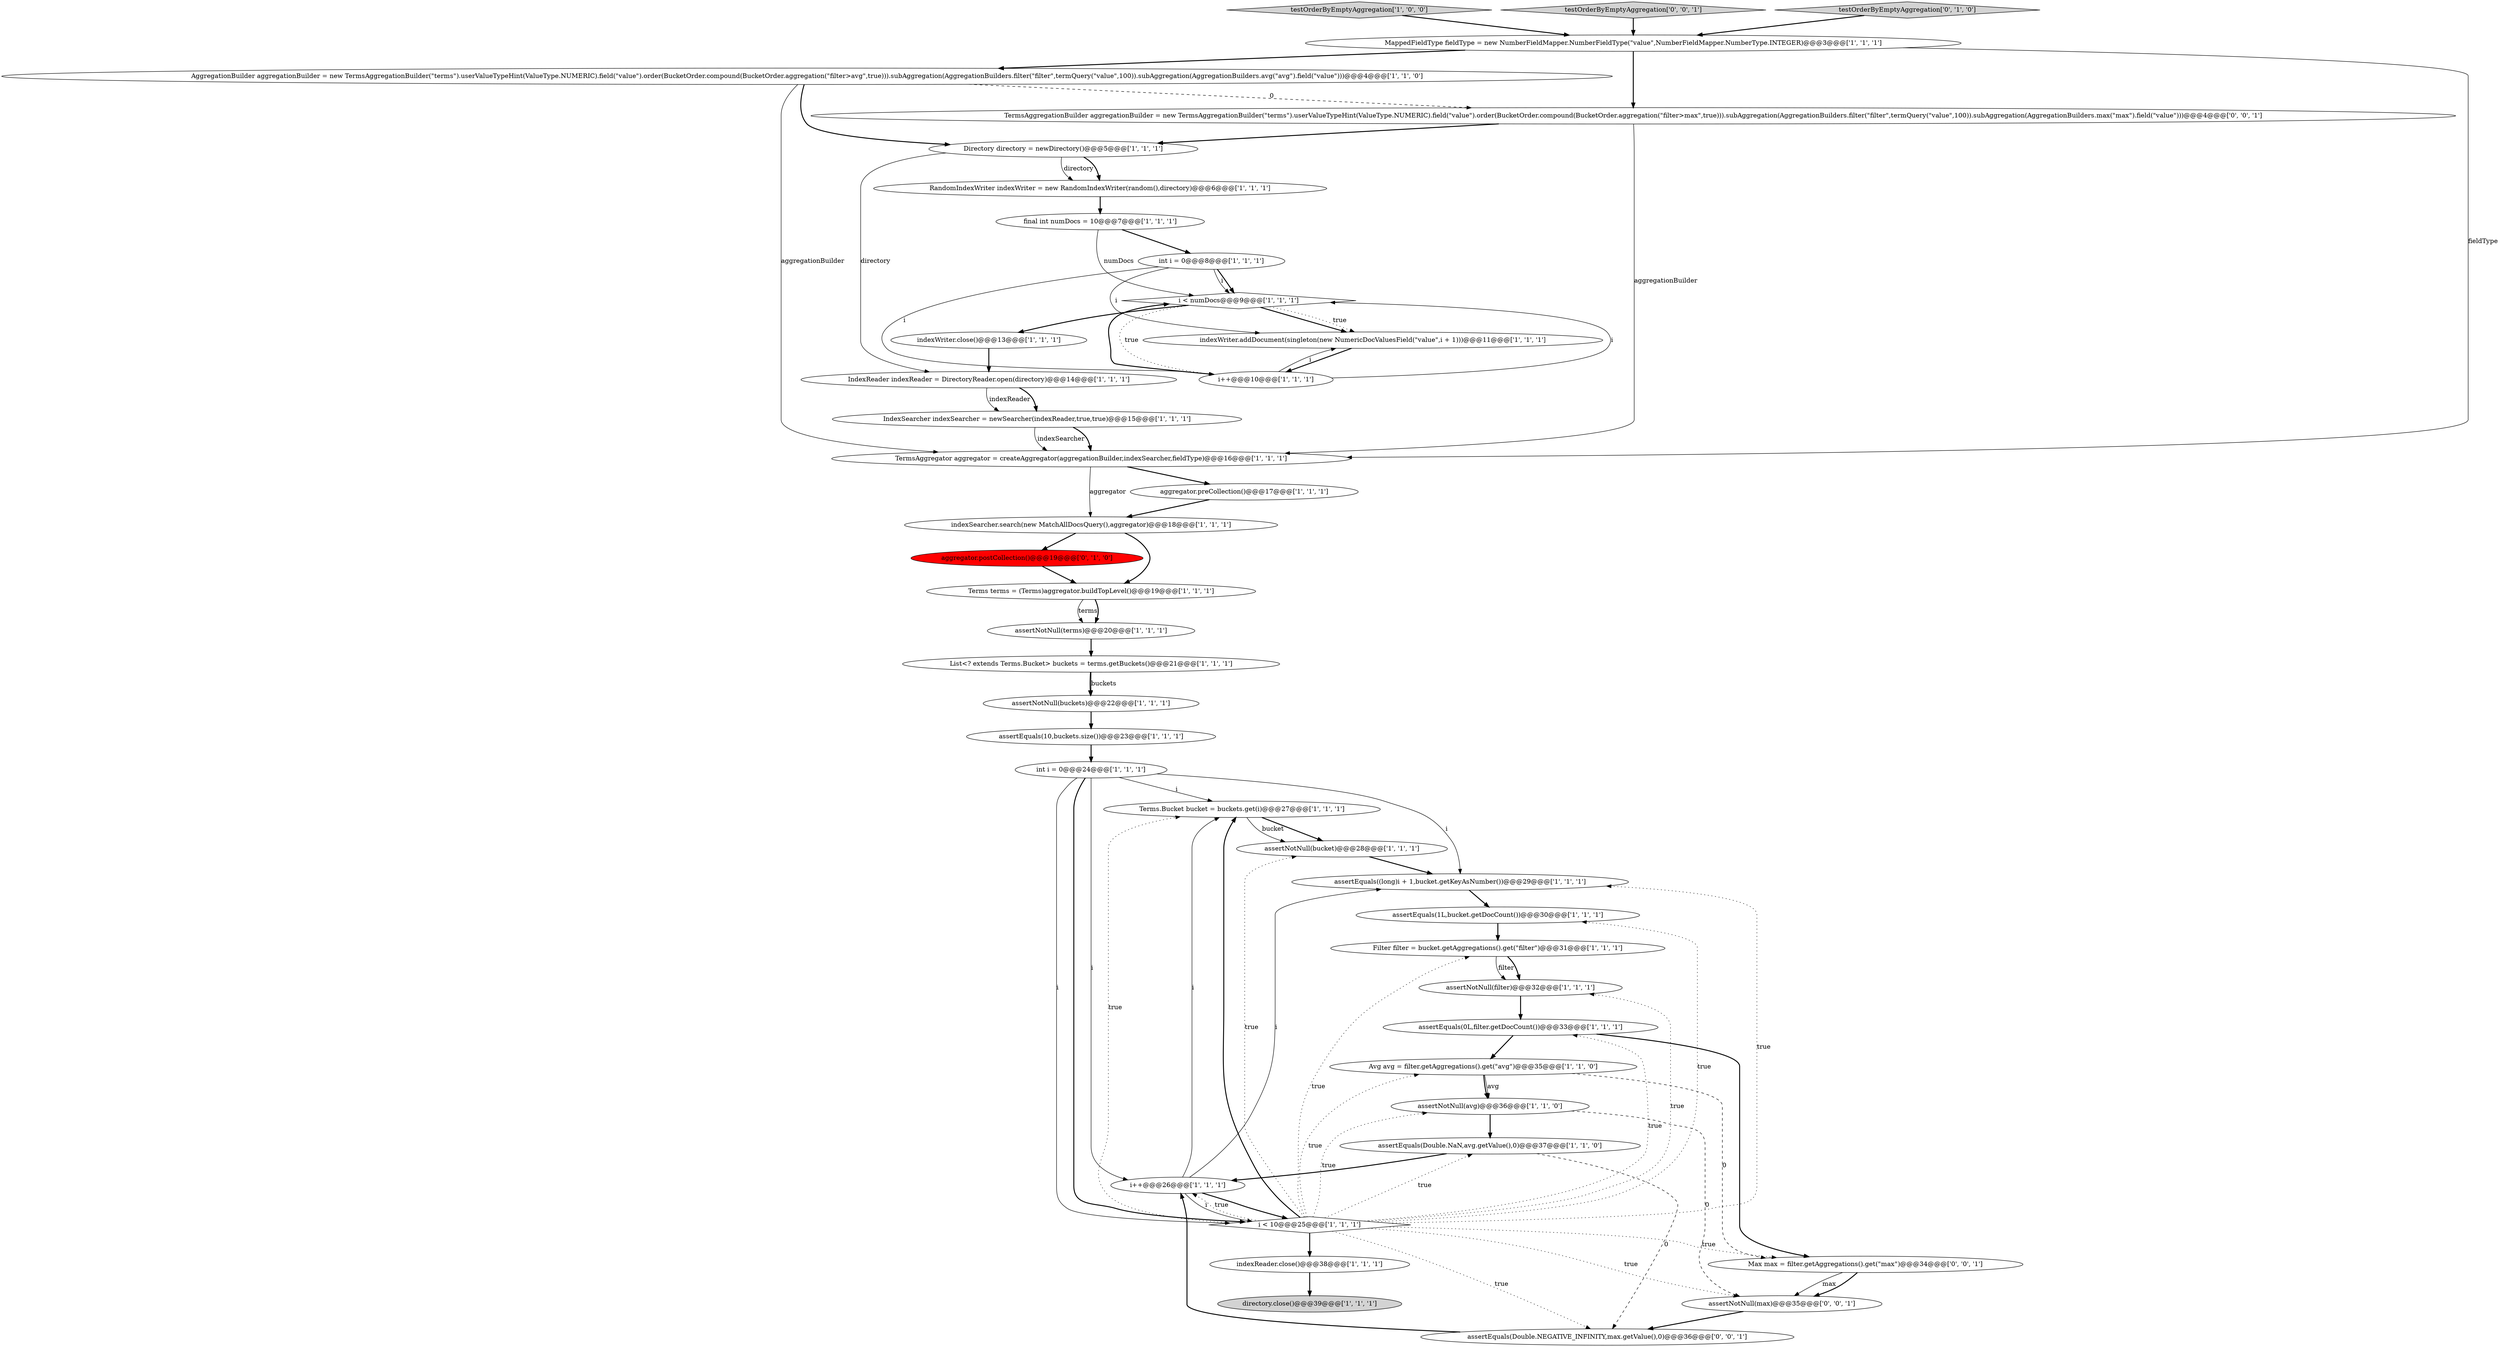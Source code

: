 digraph {
27 [style = filled, label = "testOrderByEmptyAggregation['1', '0', '0']", fillcolor = lightgray, shape = diamond image = "AAA0AAABBB1BBB"];
3 [style = filled, label = "Terms terms = (Terms)aggregator.buildTopLevel()@@@19@@@['1', '1', '1']", fillcolor = white, shape = ellipse image = "AAA0AAABBB1BBB"];
25 [style = filled, label = "Terms.Bucket bucket = buckets.get(i)@@@27@@@['1', '1', '1']", fillcolor = white, shape = ellipse image = "AAA0AAABBB1BBB"];
24 [style = filled, label = "Directory directory = newDirectory()@@@5@@@['1', '1', '1']", fillcolor = white, shape = ellipse image = "AAA0AAABBB1BBB"];
37 [style = filled, label = "aggregator.postCollection()@@@19@@@['0', '1', '0']", fillcolor = red, shape = ellipse image = "AAA1AAABBB2BBB"];
31 [style = filled, label = "indexWriter.addDocument(singleton(new NumericDocValuesField(\"value\",i + 1)))@@@11@@@['1', '1', '1']", fillcolor = white, shape = ellipse image = "AAA0AAABBB1BBB"];
1 [style = filled, label = "indexSearcher.search(new MatchAllDocsQuery(),aggregator)@@@18@@@['1', '1', '1']", fillcolor = white, shape = ellipse image = "AAA0AAABBB1BBB"];
34 [style = filled, label = "indexReader.close()@@@38@@@['1', '1', '1']", fillcolor = white, shape = ellipse image = "AAA0AAABBB1BBB"];
17 [style = filled, label = "assertEquals((long)i + 1,bucket.getKeyAsNumber())@@@29@@@['1', '1', '1']", fillcolor = white, shape = ellipse image = "AAA0AAABBB1BBB"];
23 [style = filled, label = "IndexReader indexReader = DirectoryReader.open(directory)@@@14@@@['1', '1', '1']", fillcolor = white, shape = ellipse image = "AAA0AAABBB1BBB"];
14 [style = filled, label = "assertNotNull(filter)@@@32@@@['1', '1', '1']", fillcolor = white, shape = ellipse image = "AAA0AAABBB1BBB"];
40 [style = filled, label = "TermsAggregationBuilder aggregationBuilder = new TermsAggregationBuilder(\"terms\").userValueTypeHint(ValueType.NUMERIC).field(\"value\").order(BucketOrder.compound(BucketOrder.aggregation(\"filter>max\",true))).subAggregation(AggregationBuilders.filter(\"filter\",termQuery(\"value\",100)).subAggregation(AggregationBuilders.max(\"max\").field(\"value\")))@@@4@@@['0', '0', '1']", fillcolor = white, shape = ellipse image = "AAA0AAABBB3BBB"];
30 [style = filled, label = "i < numDocs@@@9@@@['1', '1', '1']", fillcolor = white, shape = diamond image = "AAA0AAABBB1BBB"];
8 [style = filled, label = "assertEquals(1L,bucket.getDocCount())@@@30@@@['1', '1', '1']", fillcolor = white, shape = ellipse image = "AAA0AAABBB1BBB"];
20 [style = filled, label = "int i = 0@@@24@@@['1', '1', '1']", fillcolor = white, shape = ellipse image = "AAA0AAABBB1BBB"];
29 [style = filled, label = "assertEquals(Double.NaN,avg.getValue(),0)@@@37@@@['1', '1', '0']", fillcolor = white, shape = ellipse image = "AAA0AAABBB1BBB"];
11 [style = filled, label = "directory.close()@@@39@@@['1', '1', '1']", fillcolor = lightgray, shape = ellipse image = "AAA0AAABBB1BBB"];
12 [style = filled, label = "MappedFieldType fieldType = new NumberFieldMapper.NumberFieldType(\"value\",NumberFieldMapper.NumberType.INTEGER)@@@3@@@['1', '1', '1']", fillcolor = white, shape = ellipse image = "AAA0AAABBB1BBB"];
19 [style = filled, label = "TermsAggregator aggregator = createAggregator(aggregationBuilder,indexSearcher,fieldType)@@@16@@@['1', '1', '1']", fillcolor = white, shape = ellipse image = "AAA0AAABBB1BBB"];
10 [style = filled, label = "assertEquals(0L,filter.getDocCount())@@@33@@@['1', '1', '1']", fillcolor = white, shape = ellipse image = "AAA0AAABBB1BBB"];
13 [style = filled, label = "assertNotNull(terms)@@@20@@@['1', '1', '1']", fillcolor = white, shape = ellipse image = "AAA0AAABBB1BBB"];
15 [style = filled, label = "Filter filter = bucket.getAggregations().get(\"filter\")@@@31@@@['1', '1', '1']", fillcolor = white, shape = ellipse image = "AAA0AAABBB1BBB"];
4 [style = filled, label = "RandomIndexWriter indexWriter = new RandomIndexWriter(random(),directory)@@@6@@@['1', '1', '1']", fillcolor = white, shape = ellipse image = "AAA0AAABBB1BBB"];
16 [style = filled, label = "assertEquals(10,buckets.size())@@@23@@@['1', '1', '1']", fillcolor = white, shape = ellipse image = "AAA0AAABBB1BBB"];
6 [style = filled, label = "i < 10@@@25@@@['1', '1', '1']", fillcolor = white, shape = diamond image = "AAA0AAABBB1BBB"];
0 [style = filled, label = "Avg avg = filter.getAggregations().get(\"avg\")@@@35@@@['1', '1', '0']", fillcolor = white, shape = ellipse image = "AAA0AAABBB1BBB"];
9 [style = filled, label = "int i = 0@@@8@@@['1', '1', '1']", fillcolor = white, shape = ellipse image = "AAA0AAABBB1BBB"];
26 [style = filled, label = "IndexSearcher indexSearcher = newSearcher(indexReader,true,true)@@@15@@@['1', '1', '1']", fillcolor = white, shape = ellipse image = "AAA0AAABBB1BBB"];
18 [style = filled, label = "AggregationBuilder aggregationBuilder = new TermsAggregationBuilder(\"terms\").userValueTypeHint(ValueType.NUMERIC).field(\"value\").order(BucketOrder.compound(BucketOrder.aggregation(\"filter>avg\",true))).subAggregation(AggregationBuilders.filter(\"filter\",termQuery(\"value\",100)).subAggregation(AggregationBuilders.avg(\"avg\").field(\"value\")))@@@4@@@['1', '1', '0']", fillcolor = white, shape = ellipse image = "AAA0AAABBB1BBB"];
7 [style = filled, label = "i++@@@26@@@['1', '1', '1']", fillcolor = white, shape = ellipse image = "AAA0AAABBB1BBB"];
33 [style = filled, label = "assertNotNull(bucket)@@@28@@@['1', '1', '1']", fillcolor = white, shape = ellipse image = "AAA0AAABBB1BBB"];
5 [style = filled, label = "assertNotNull(buckets)@@@22@@@['1', '1', '1']", fillcolor = white, shape = ellipse image = "AAA0AAABBB1BBB"];
32 [style = filled, label = "aggregator.preCollection()@@@17@@@['1', '1', '1']", fillcolor = white, shape = ellipse image = "AAA0AAABBB1BBB"];
21 [style = filled, label = "List<? extends Terms.Bucket> buckets = terms.getBuckets()@@@21@@@['1', '1', '1']", fillcolor = white, shape = ellipse image = "AAA0AAABBB1BBB"];
2 [style = filled, label = "assertNotNull(avg)@@@36@@@['1', '1', '0']", fillcolor = white, shape = ellipse image = "AAA0AAABBB1BBB"];
41 [style = filled, label = "Max max = filter.getAggregations().get(\"max\")@@@34@@@['0', '0', '1']", fillcolor = white, shape = ellipse image = "AAA0AAABBB3BBB"];
39 [style = filled, label = "testOrderByEmptyAggregation['0', '0', '1']", fillcolor = lightgray, shape = diamond image = "AAA0AAABBB3BBB"];
22 [style = filled, label = "final int numDocs = 10@@@7@@@['1', '1', '1']", fillcolor = white, shape = ellipse image = "AAA0AAABBB1BBB"];
35 [style = filled, label = "i++@@@10@@@['1', '1', '1']", fillcolor = white, shape = ellipse image = "AAA0AAABBB1BBB"];
42 [style = filled, label = "assertNotNull(max)@@@35@@@['0', '0', '1']", fillcolor = white, shape = ellipse image = "AAA0AAABBB3BBB"];
38 [style = filled, label = "assertEquals(Double.NEGATIVE_INFINITY,max.getValue(),0)@@@36@@@['0', '0', '1']", fillcolor = white, shape = ellipse image = "AAA0AAABBB3BBB"];
28 [style = filled, label = "indexWriter.close()@@@13@@@['1', '1', '1']", fillcolor = white, shape = ellipse image = "AAA0AAABBB1BBB"];
36 [style = filled, label = "testOrderByEmptyAggregation['0', '1', '0']", fillcolor = lightgray, shape = diamond image = "AAA0AAABBB2BBB"];
2->42 [style = dashed, label="0"];
9->30 [style = solid, label="i"];
25->33 [style = bold, label=""];
12->19 [style = solid, label="fieldType"];
15->14 [style = solid, label="filter"];
24->23 [style = solid, label="directory"];
36->12 [style = bold, label=""];
10->41 [style = bold, label=""];
37->3 [style = bold, label=""];
20->17 [style = solid, label="i"];
6->38 [style = dotted, label="true"];
12->40 [style = bold, label=""];
7->17 [style = solid, label="i"];
30->28 [style = bold, label=""];
31->35 [style = bold, label=""];
38->7 [style = bold, label=""];
12->18 [style = bold, label=""];
40->24 [style = bold, label=""];
7->6 [style = solid, label="i"];
6->0 [style = dotted, label="true"];
3->13 [style = solid, label="terms"];
6->15 [style = dotted, label="true"];
35->30 [style = solid, label="i"];
27->12 [style = bold, label=""];
35->31 [style = solid, label="i"];
26->19 [style = solid, label="indexSearcher"];
22->9 [style = bold, label=""];
14->10 [style = bold, label=""];
40->19 [style = solid, label="aggregationBuilder"];
6->14 [style = dotted, label="true"];
0->41 [style = dashed, label="0"];
6->29 [style = dotted, label="true"];
10->0 [style = bold, label=""];
7->6 [style = bold, label=""];
6->25 [style = dotted, label="true"];
39->12 [style = bold, label=""];
6->7 [style = dotted, label="true"];
20->25 [style = solid, label="i"];
29->38 [style = dashed, label="0"];
6->42 [style = dotted, label="true"];
6->33 [style = dotted, label="true"];
16->20 [style = bold, label=""];
4->22 [style = bold, label=""];
42->38 [style = bold, label=""];
24->4 [style = solid, label="directory"];
22->30 [style = solid, label="numDocs"];
17->8 [style = bold, label=""];
18->40 [style = dashed, label="0"];
18->24 [style = bold, label=""];
20->7 [style = solid, label="i"];
8->15 [style = bold, label=""];
6->34 [style = bold, label=""];
15->14 [style = bold, label=""];
1->3 [style = bold, label=""];
26->19 [style = bold, label=""];
5->16 [style = bold, label=""];
6->10 [style = dotted, label="true"];
21->5 [style = bold, label=""];
21->5 [style = solid, label="buckets"];
6->2 [style = dotted, label="true"];
19->32 [style = bold, label=""];
30->31 [style = bold, label=""];
28->23 [style = bold, label=""];
6->8 [style = dotted, label="true"];
32->1 [style = bold, label=""];
18->19 [style = solid, label="aggregationBuilder"];
41->42 [style = solid, label="max"];
35->30 [style = bold, label=""];
30->31 [style = dotted, label="true"];
20->6 [style = solid, label="i"];
1->37 [style = bold, label=""];
33->17 [style = bold, label=""];
23->26 [style = solid, label="indexReader"];
0->2 [style = bold, label=""];
23->26 [style = bold, label=""];
9->30 [style = bold, label=""];
6->41 [style = dotted, label="true"];
20->6 [style = bold, label=""];
7->25 [style = solid, label="i"];
34->11 [style = bold, label=""];
0->2 [style = solid, label="avg"];
6->17 [style = dotted, label="true"];
19->1 [style = solid, label="aggregator"];
24->4 [style = bold, label=""];
30->35 [style = dotted, label="true"];
9->35 [style = solid, label="i"];
3->13 [style = bold, label=""];
29->7 [style = bold, label=""];
25->33 [style = solid, label="bucket"];
13->21 [style = bold, label=""];
2->29 [style = bold, label=""];
6->25 [style = bold, label=""];
41->42 [style = bold, label=""];
9->31 [style = solid, label="i"];
}
